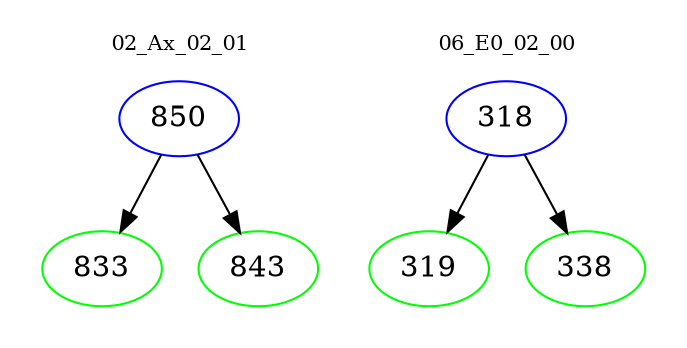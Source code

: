 digraph{
subgraph cluster_0 {
color = white
label = "02_Ax_02_01";
fontsize=10;
T0_850 [label="850", color="blue"]
T0_850 -> T0_833 [color="black"]
T0_833 [label="833", color="green"]
T0_850 -> T0_843 [color="black"]
T0_843 [label="843", color="green"]
}
subgraph cluster_1 {
color = white
label = "06_E0_02_00";
fontsize=10;
T1_318 [label="318", color="blue"]
T1_318 -> T1_319 [color="black"]
T1_319 [label="319", color="green"]
T1_318 -> T1_338 [color="black"]
T1_338 [label="338", color="green"]
}
}
